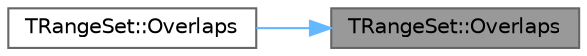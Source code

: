digraph "TRangeSet::Overlaps"
{
 // INTERACTIVE_SVG=YES
 // LATEX_PDF_SIZE
  bgcolor="transparent";
  edge [fontname=Helvetica,fontsize=10,labelfontname=Helvetica,labelfontsize=10];
  node [fontname=Helvetica,fontsize=10,shape=box,height=0.2,width=0.4];
  rankdir="RL";
  Node1 [id="Node000001",label="TRangeSet::Overlaps",height=0.2,width=0.4,color="gray40", fillcolor="grey60", style="filled", fontcolor="black",tooltip="Checks whether this range set overlaps with the specified range."];
  Node1 -> Node2 [id="edge1_Node000001_Node000002",dir="back",color="steelblue1",style="solid",tooltip=" "];
  Node2 [id="Node000002",label="TRangeSet::Overlaps",height=0.2,width=0.4,color="grey40", fillcolor="white", style="filled",URL="$df/df2/classTRangeSet.html#a9dc32b4376f9cc3524392adbd42d57e4",tooltip="Checks whether this range set overlaps with another."];
}
